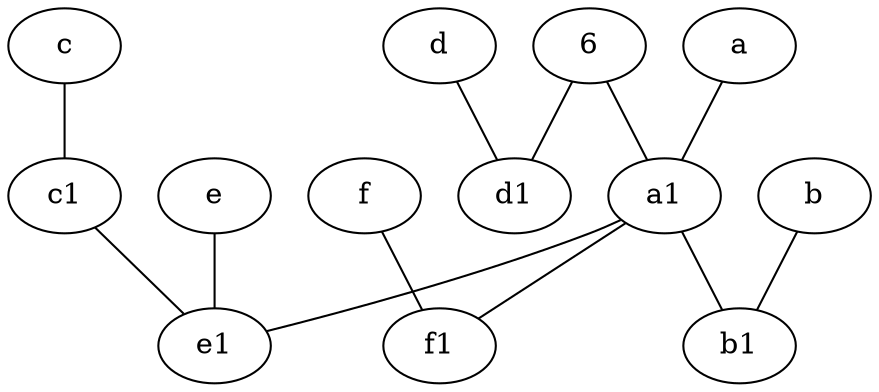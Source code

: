 graph {
	node [labelfontsize=50]
	b1 [labelfontsize=50 pos="9,4!"]
	d1 [labelfontsize=50 pos="3,5!"]
	6 [labelfontsize=50]
	e1 [labelfontsize=50 pos="7,7!"]
	c1 [labelfontsize=50 pos="4.5,3!"]
	a [labelfontsize=50 pos="8,2!"]
	f1 [labelfontsize=50 pos="3,8!"]
	a1 [labelfontsize=50 pos="8,3!"]
	a -- a1
	a1 -- b1
	6 -- a1
	d -- d1
	a1 -- f1
	f -- f1
	a1 -- e1
	c -- c1
	e -- e1
	b -- b1
	6 -- d1
	c1 -- e1
}
